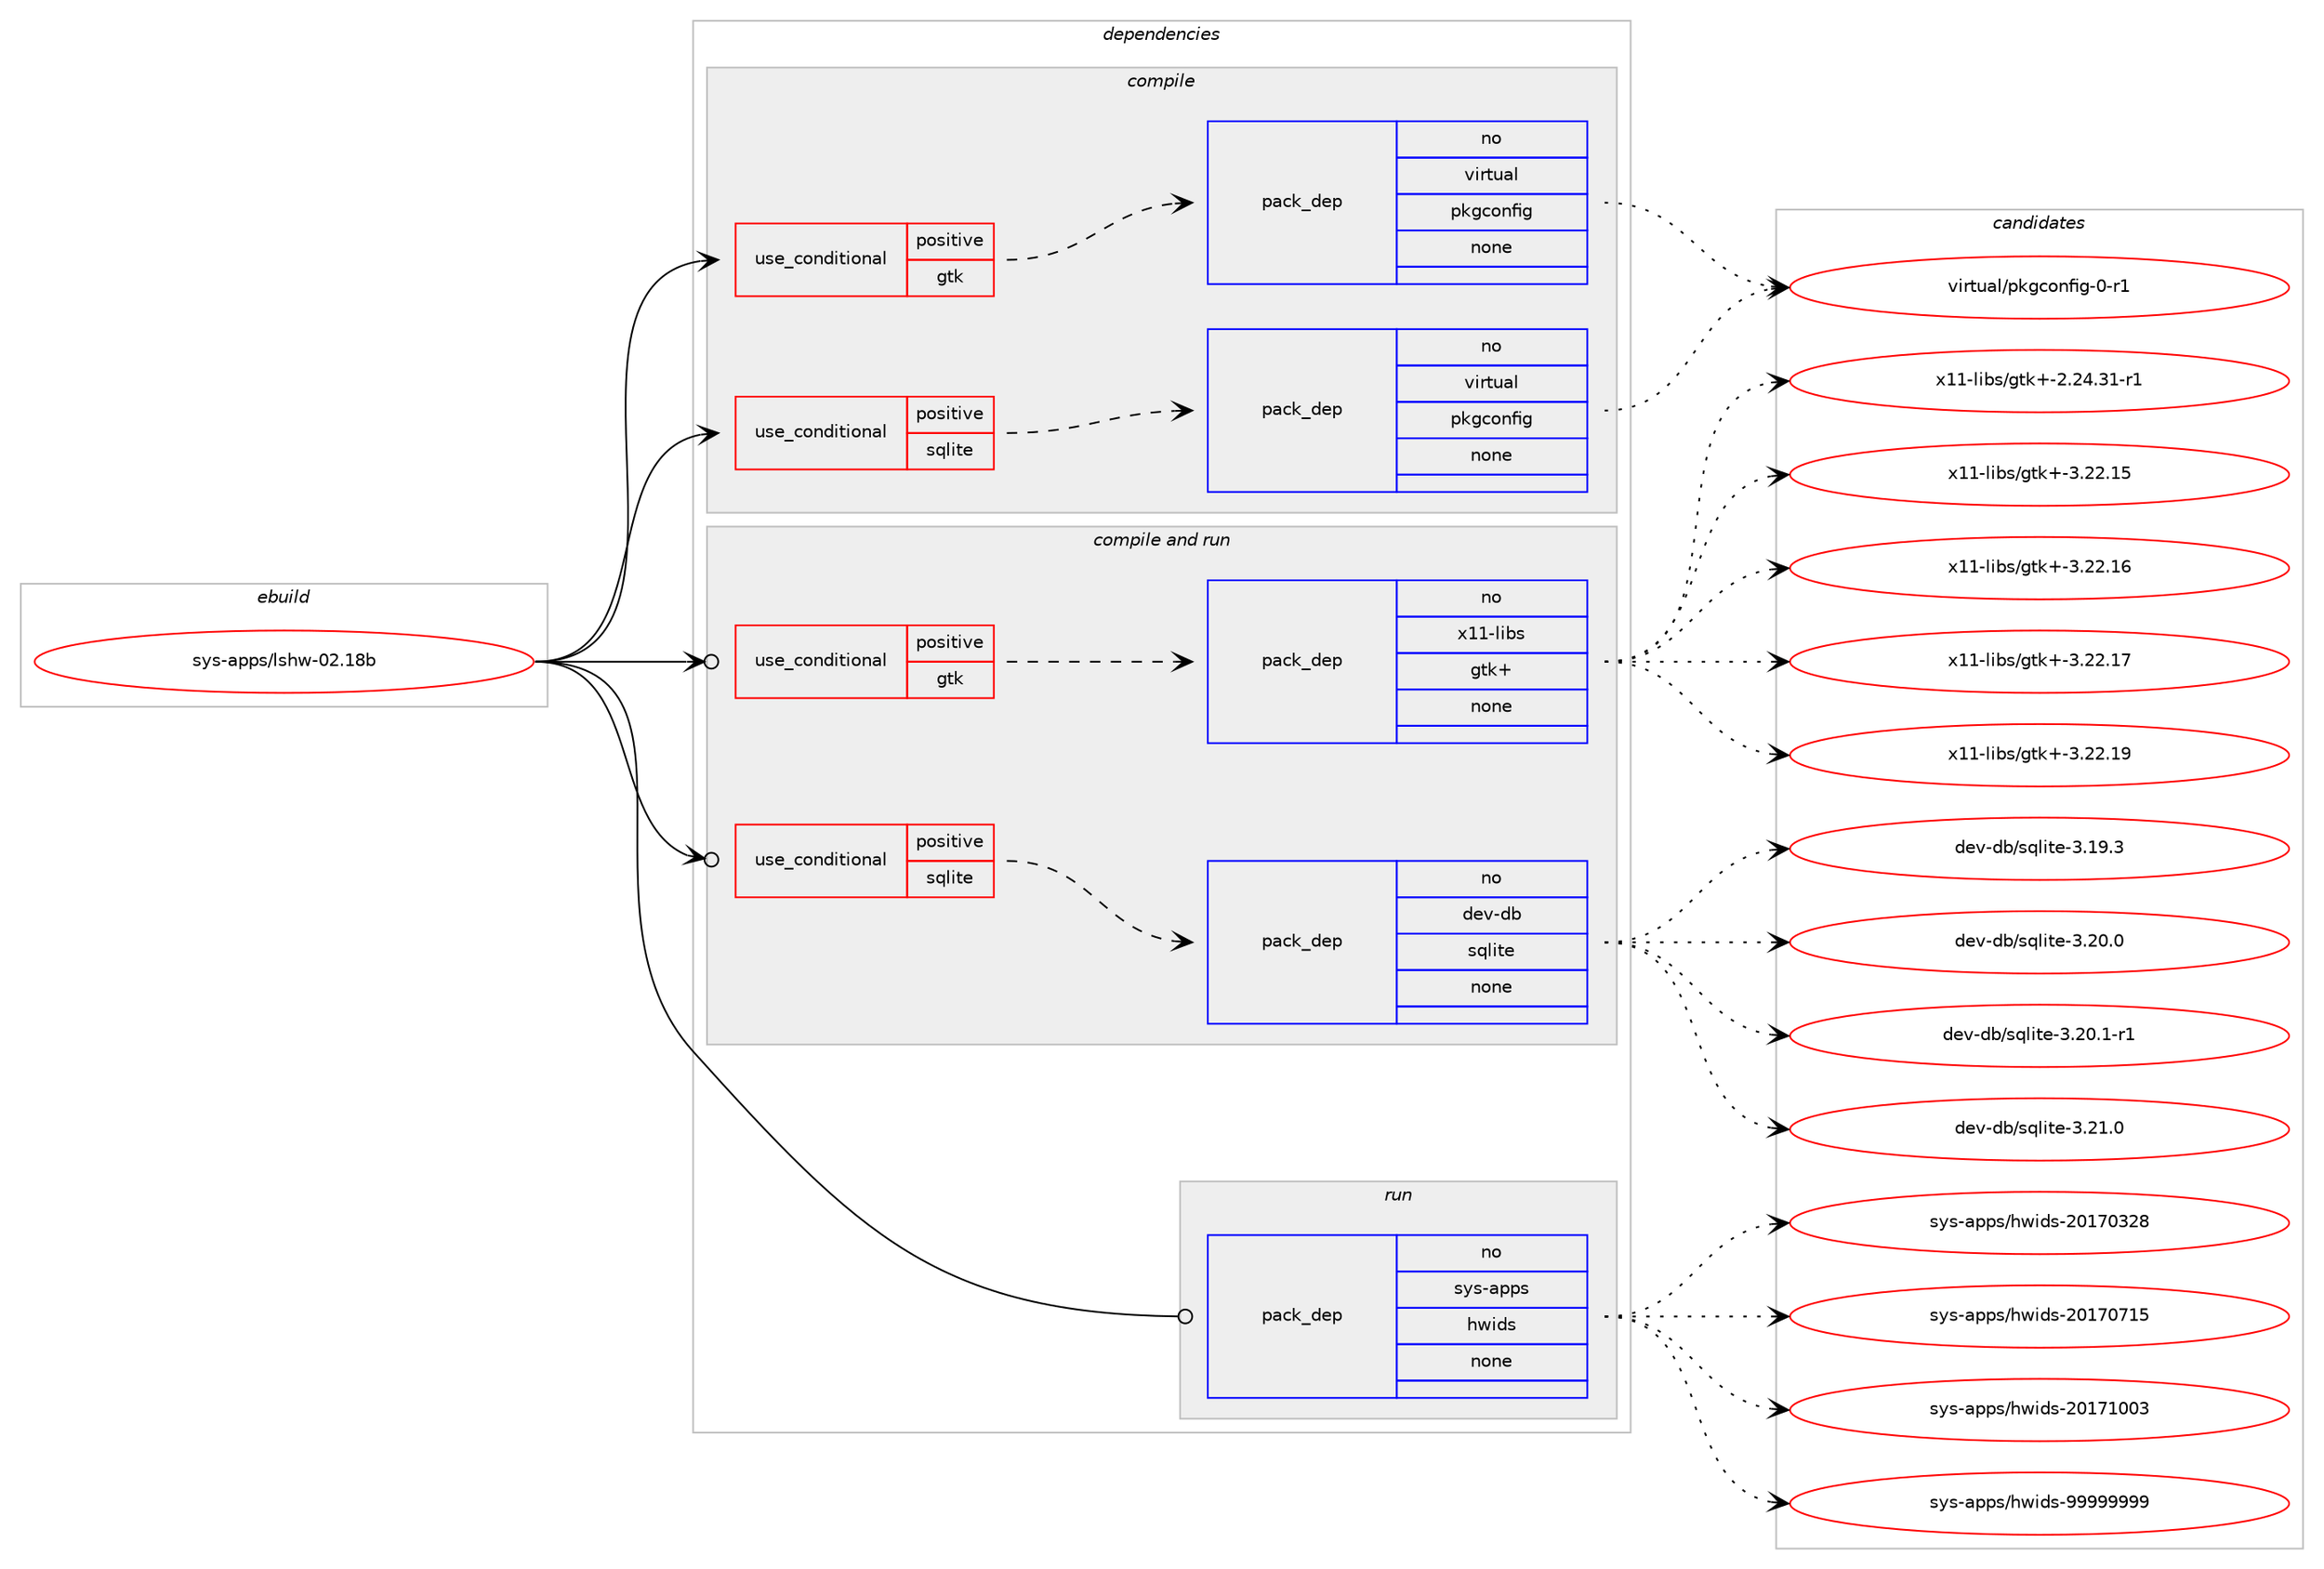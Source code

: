 digraph prolog {

# *************
# Graph options
# *************

newrank=true;
concentrate=true;
compound=true;
graph [rankdir=LR,fontname=Helvetica,fontsize=10,ranksep=1.5];#, ranksep=2.5, nodesep=0.2];
edge  [arrowhead=vee];
node  [fontname=Helvetica,fontsize=10];

# **********
# The ebuild
# **********

subgraph cluster_leftcol {
color=gray;
rank=same;
label=<<i>ebuild</i>>;
id [label="sys-apps/lshw-02.18b", color=red, width=4, href="../sys-apps/lshw-02.18b.svg"];
}

# ****************
# The dependencies
# ****************

subgraph cluster_midcol {
color=gray;
label=<<i>dependencies</i>>;
subgraph cluster_compile {
fillcolor="#eeeeee";
style=filled;
label=<<i>compile</i>>;
subgraph cond113257 {
dependency470399 [label=<<TABLE BORDER="0" CELLBORDER="1" CELLSPACING="0" CELLPADDING="4"><TR><TD ROWSPAN="3" CELLPADDING="10">use_conditional</TD></TR><TR><TD>positive</TD></TR><TR><TD>gtk</TD></TR></TABLE>>, shape=none, color=red];
subgraph pack349029 {
dependency470400 [label=<<TABLE BORDER="0" CELLBORDER="1" CELLSPACING="0" CELLPADDING="4" WIDTH="220"><TR><TD ROWSPAN="6" CELLPADDING="30">pack_dep</TD></TR><TR><TD WIDTH="110">no</TD></TR><TR><TD>virtual</TD></TR><TR><TD>pkgconfig</TD></TR><TR><TD>none</TD></TR><TR><TD></TD></TR></TABLE>>, shape=none, color=blue];
}
dependency470399:e -> dependency470400:w [weight=20,style="dashed",arrowhead="vee"];
}
id:e -> dependency470399:w [weight=20,style="solid",arrowhead="vee"];
subgraph cond113258 {
dependency470401 [label=<<TABLE BORDER="0" CELLBORDER="1" CELLSPACING="0" CELLPADDING="4"><TR><TD ROWSPAN="3" CELLPADDING="10">use_conditional</TD></TR><TR><TD>positive</TD></TR><TR><TD>sqlite</TD></TR></TABLE>>, shape=none, color=red];
subgraph pack349030 {
dependency470402 [label=<<TABLE BORDER="0" CELLBORDER="1" CELLSPACING="0" CELLPADDING="4" WIDTH="220"><TR><TD ROWSPAN="6" CELLPADDING="30">pack_dep</TD></TR><TR><TD WIDTH="110">no</TD></TR><TR><TD>virtual</TD></TR><TR><TD>pkgconfig</TD></TR><TR><TD>none</TD></TR><TR><TD></TD></TR></TABLE>>, shape=none, color=blue];
}
dependency470401:e -> dependency470402:w [weight=20,style="dashed",arrowhead="vee"];
}
id:e -> dependency470401:w [weight=20,style="solid",arrowhead="vee"];
}
subgraph cluster_compileandrun {
fillcolor="#eeeeee";
style=filled;
label=<<i>compile and run</i>>;
subgraph cond113259 {
dependency470403 [label=<<TABLE BORDER="0" CELLBORDER="1" CELLSPACING="0" CELLPADDING="4"><TR><TD ROWSPAN="3" CELLPADDING="10">use_conditional</TD></TR><TR><TD>positive</TD></TR><TR><TD>gtk</TD></TR></TABLE>>, shape=none, color=red];
subgraph pack349031 {
dependency470404 [label=<<TABLE BORDER="0" CELLBORDER="1" CELLSPACING="0" CELLPADDING="4" WIDTH="220"><TR><TD ROWSPAN="6" CELLPADDING="30">pack_dep</TD></TR><TR><TD WIDTH="110">no</TD></TR><TR><TD>x11-libs</TD></TR><TR><TD>gtk+</TD></TR><TR><TD>none</TD></TR><TR><TD></TD></TR></TABLE>>, shape=none, color=blue];
}
dependency470403:e -> dependency470404:w [weight=20,style="dashed",arrowhead="vee"];
}
id:e -> dependency470403:w [weight=20,style="solid",arrowhead="odotvee"];
subgraph cond113260 {
dependency470405 [label=<<TABLE BORDER="0" CELLBORDER="1" CELLSPACING="0" CELLPADDING="4"><TR><TD ROWSPAN="3" CELLPADDING="10">use_conditional</TD></TR><TR><TD>positive</TD></TR><TR><TD>sqlite</TD></TR></TABLE>>, shape=none, color=red];
subgraph pack349032 {
dependency470406 [label=<<TABLE BORDER="0" CELLBORDER="1" CELLSPACING="0" CELLPADDING="4" WIDTH="220"><TR><TD ROWSPAN="6" CELLPADDING="30">pack_dep</TD></TR><TR><TD WIDTH="110">no</TD></TR><TR><TD>dev-db</TD></TR><TR><TD>sqlite</TD></TR><TR><TD>none</TD></TR><TR><TD></TD></TR></TABLE>>, shape=none, color=blue];
}
dependency470405:e -> dependency470406:w [weight=20,style="dashed",arrowhead="vee"];
}
id:e -> dependency470405:w [weight=20,style="solid",arrowhead="odotvee"];
}
subgraph cluster_run {
fillcolor="#eeeeee";
style=filled;
label=<<i>run</i>>;
subgraph pack349033 {
dependency470407 [label=<<TABLE BORDER="0" CELLBORDER="1" CELLSPACING="0" CELLPADDING="4" WIDTH="220"><TR><TD ROWSPAN="6" CELLPADDING="30">pack_dep</TD></TR><TR><TD WIDTH="110">no</TD></TR><TR><TD>sys-apps</TD></TR><TR><TD>hwids</TD></TR><TR><TD>none</TD></TR><TR><TD></TD></TR></TABLE>>, shape=none, color=blue];
}
id:e -> dependency470407:w [weight=20,style="solid",arrowhead="odot"];
}
}

# **************
# The candidates
# **************

subgraph cluster_choices {
rank=same;
color=gray;
label=<<i>candidates</i>>;

subgraph choice349029 {
color=black;
nodesep=1;
choice11810511411611797108471121071039911111010210510345484511449 [label="virtual/pkgconfig-0-r1", color=red, width=4,href="../virtual/pkgconfig-0-r1.svg"];
dependency470400:e -> choice11810511411611797108471121071039911111010210510345484511449:w [style=dotted,weight="100"];
}
subgraph choice349030 {
color=black;
nodesep=1;
choice11810511411611797108471121071039911111010210510345484511449 [label="virtual/pkgconfig-0-r1", color=red, width=4,href="../virtual/pkgconfig-0-r1.svg"];
dependency470402:e -> choice11810511411611797108471121071039911111010210510345484511449:w [style=dotted,weight="100"];
}
subgraph choice349031 {
color=black;
nodesep=1;
choice12049494510810598115471031161074345504650524651494511449 [label="x11-libs/gtk+-2.24.31-r1", color=red, width=4,href="../x11-libs/gtk+-2.24.31-r1.svg"];
choice1204949451081059811547103116107434551465050464953 [label="x11-libs/gtk+-3.22.15", color=red, width=4,href="../x11-libs/gtk+-3.22.15.svg"];
choice1204949451081059811547103116107434551465050464954 [label="x11-libs/gtk+-3.22.16", color=red, width=4,href="../x11-libs/gtk+-3.22.16.svg"];
choice1204949451081059811547103116107434551465050464955 [label="x11-libs/gtk+-3.22.17", color=red, width=4,href="../x11-libs/gtk+-3.22.17.svg"];
choice1204949451081059811547103116107434551465050464957 [label="x11-libs/gtk+-3.22.19", color=red, width=4,href="../x11-libs/gtk+-3.22.19.svg"];
dependency470404:e -> choice12049494510810598115471031161074345504650524651494511449:w [style=dotted,weight="100"];
dependency470404:e -> choice1204949451081059811547103116107434551465050464953:w [style=dotted,weight="100"];
dependency470404:e -> choice1204949451081059811547103116107434551465050464954:w [style=dotted,weight="100"];
dependency470404:e -> choice1204949451081059811547103116107434551465050464955:w [style=dotted,weight="100"];
dependency470404:e -> choice1204949451081059811547103116107434551465050464957:w [style=dotted,weight="100"];
}
subgraph choice349032 {
color=black;
nodesep=1;
choice10010111845100984711511310810511610145514649574651 [label="dev-db/sqlite-3.19.3", color=red, width=4,href="../dev-db/sqlite-3.19.3.svg"];
choice10010111845100984711511310810511610145514650484648 [label="dev-db/sqlite-3.20.0", color=red, width=4,href="../dev-db/sqlite-3.20.0.svg"];
choice100101118451009847115113108105116101455146504846494511449 [label="dev-db/sqlite-3.20.1-r1", color=red, width=4,href="../dev-db/sqlite-3.20.1-r1.svg"];
choice10010111845100984711511310810511610145514650494648 [label="dev-db/sqlite-3.21.0", color=red, width=4,href="../dev-db/sqlite-3.21.0.svg"];
dependency470406:e -> choice10010111845100984711511310810511610145514649574651:w [style=dotted,weight="100"];
dependency470406:e -> choice10010111845100984711511310810511610145514650484648:w [style=dotted,weight="100"];
dependency470406:e -> choice100101118451009847115113108105116101455146504846494511449:w [style=dotted,weight="100"];
dependency470406:e -> choice10010111845100984711511310810511610145514650494648:w [style=dotted,weight="100"];
}
subgraph choice349033 {
color=black;
nodesep=1;
choice115121115459711211211547104119105100115455048495548515056 [label="sys-apps/hwids-20170328", color=red, width=4,href="../sys-apps/hwids-20170328.svg"];
choice115121115459711211211547104119105100115455048495548554953 [label="sys-apps/hwids-20170715", color=red, width=4,href="../sys-apps/hwids-20170715.svg"];
choice115121115459711211211547104119105100115455048495549484851 [label="sys-apps/hwids-20171003", color=red, width=4,href="../sys-apps/hwids-20171003.svg"];
choice115121115459711211211547104119105100115455757575757575757 [label="sys-apps/hwids-99999999", color=red, width=4,href="../sys-apps/hwids-99999999.svg"];
dependency470407:e -> choice115121115459711211211547104119105100115455048495548515056:w [style=dotted,weight="100"];
dependency470407:e -> choice115121115459711211211547104119105100115455048495548554953:w [style=dotted,weight="100"];
dependency470407:e -> choice115121115459711211211547104119105100115455048495549484851:w [style=dotted,weight="100"];
dependency470407:e -> choice115121115459711211211547104119105100115455757575757575757:w [style=dotted,weight="100"];
}
}

}

